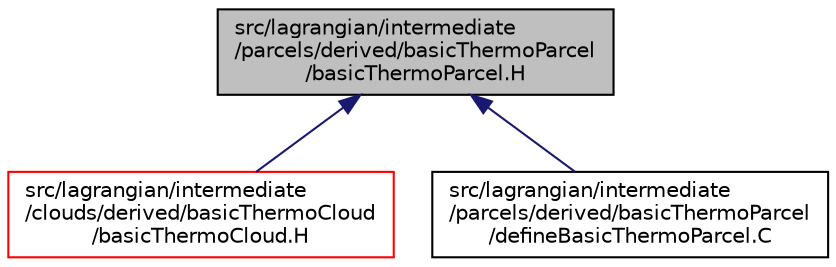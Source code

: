 digraph "src/lagrangian/intermediate/parcels/derived/basicThermoParcel/basicThermoParcel.H"
{
  bgcolor="transparent";
  edge [fontname="Helvetica",fontsize="10",labelfontname="Helvetica",labelfontsize="10"];
  node [fontname="Helvetica",fontsize="10",shape=record];
  Node415 [label="src/lagrangian/intermediate\l/parcels/derived/basicThermoParcel\l/basicThermoParcel.H",height=0.2,width=0.4,color="black", fillcolor="grey75", style="filled", fontcolor="black"];
  Node415 -> Node416 [dir="back",color="midnightblue",fontsize="10",style="solid",fontname="Helvetica"];
  Node416 [label="src/lagrangian/intermediate\l/clouds/derived/basicThermoCloud\l/basicThermoCloud.H",height=0.2,width=0.4,color="red",URL="$a05855.html"];
  Node415 -> Node419 [dir="back",color="midnightblue",fontsize="10",style="solid",fontname="Helvetica"];
  Node419 [label="src/lagrangian/intermediate\l/parcels/derived/basicThermoParcel\l/defineBasicThermoParcel.C",height=0.2,width=0.4,color="black",URL="$a05996.html"];
}
